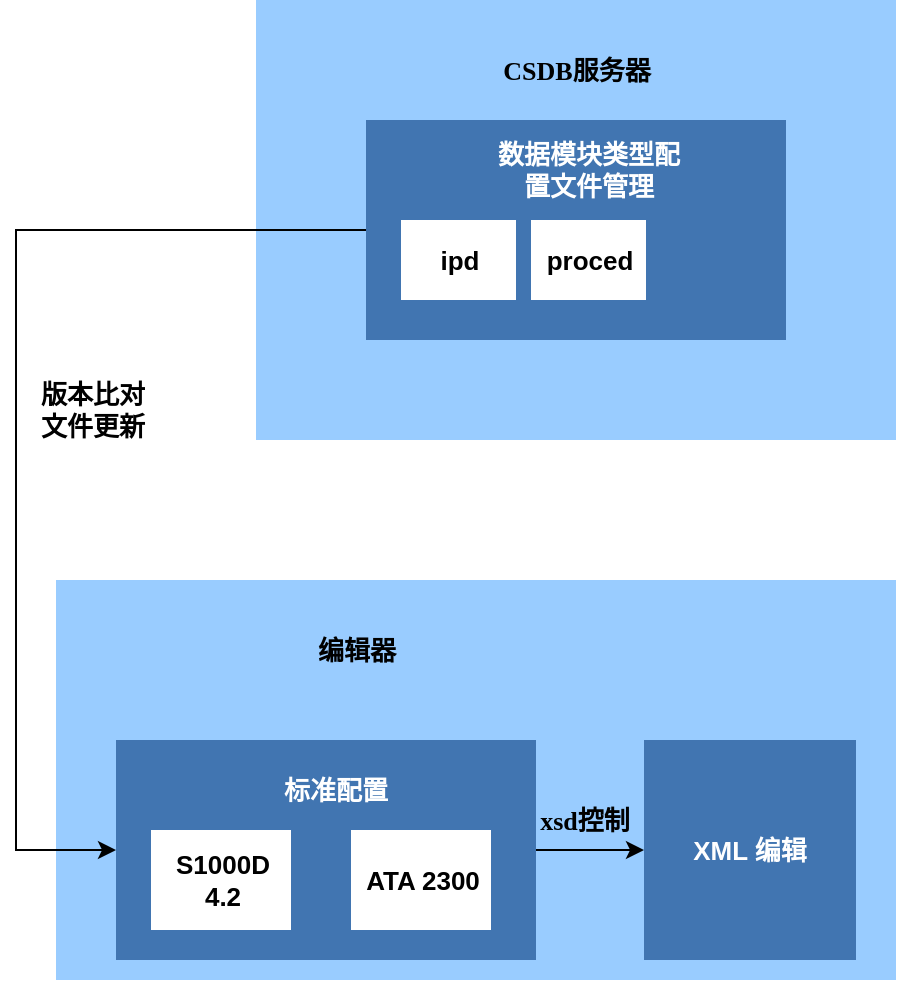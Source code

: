 <mxfile version="26.1.2">
  <diagram name="第 1 页" id="FHXKr0zKF4GF57OW8jTa">
    <mxGraphModel dx="910" dy="490" grid="1" gridSize="10" guides="1" tooltips="1" connect="1" arrows="1" fold="1" page="1" pageScale="1" pageWidth="827" pageHeight="1169" math="0" shadow="0">
      <root>
        <mxCell id="0" />
        <mxCell id="1" parent="0" />
        <mxCell id="poCM_1kXqRK1p8-Zq75z-2" value="" style="rounded=0;whiteSpace=wrap;html=1;fillColor=#99CCFF;strokeColor=none;" vertex="1" parent="1">
          <mxGeometry x="120" y="430" width="420" height="200" as="geometry" />
        </mxCell>
        <mxCell id="poCM_1kXqRK1p8-Zq75z-3" value="编辑器" style="text;html=1;align=center;verticalAlign=middle;resizable=0;points=[];autosize=1;strokeColor=none;fillColor=none;fontStyle=1;fontFamily=Garamond;fontSize=13;" vertex="1" parent="1">
          <mxGeometry x="240" y="450" width="60" height="30" as="geometry" />
        </mxCell>
        <mxCell id="poCM_1kXqRK1p8-Zq75z-4" value="" style="rounded=0;whiteSpace=wrap;html=1;fontStyle=1;fontSize=13;fillColor=#4175B1;strokeColor=none;" vertex="1" parent="1">
          <mxGeometry x="150" y="510" width="210" height="110" as="geometry" />
        </mxCell>
        <mxCell id="poCM_1kXqRK1p8-Zq75z-5" value="" style="rounded=0;whiteSpace=wrap;html=1;fillColor=#99CCFF;strokeColor=none;" vertex="1" parent="1">
          <mxGeometry x="220" y="140" width="320" height="220" as="geometry" />
        </mxCell>
        <mxCell id="poCM_1kXqRK1p8-Zq75z-6" value="CSDB服务器" style="text;html=1;align=center;verticalAlign=middle;resizable=0;points=[];autosize=1;strokeColor=none;fillColor=none;fontStyle=1;fontFamily=Garamond;fontSize=13;" vertex="1" parent="1">
          <mxGeometry x="335" y="160" width="90" height="30" as="geometry" />
        </mxCell>
        <mxCell id="poCM_1kXqRK1p8-Zq75z-7" value="标准配置" style="text;html=1;align=center;verticalAlign=middle;whiteSpace=wrap;rounded=0;fontStyle=1;fontSize=13;strokeColor=none;fontColor=#FFFFFF;" vertex="1" parent="1">
          <mxGeometry x="230" y="520" width="60" height="30" as="geometry" />
        </mxCell>
        <mxCell id="poCM_1kXqRK1p8-Zq75z-8" value="" style="rounded=0;whiteSpace=wrap;html=1;fontStyle=1;fontSize=13;fillColor=#FFFFFF;strokeColor=none;" vertex="1" parent="1">
          <mxGeometry x="167.5" y="555" width="70" height="50" as="geometry" />
        </mxCell>
        <mxCell id="poCM_1kXqRK1p8-Zq75z-9" value="S1000D&lt;div&gt;4.2&lt;/div&gt;" style="text;html=1;align=center;verticalAlign=middle;resizable=0;points=[];autosize=1;strokeColor=none;fillColor=none;fontStyle=1;fontSize=13;" vertex="1" parent="1">
          <mxGeometry x="167.5" y="560" width="70" height="40" as="geometry" />
        </mxCell>
        <mxCell id="poCM_1kXqRK1p8-Zq75z-11" value="" style="rounded=0;whiteSpace=wrap;html=1;fontStyle=1;fontSize=13;fillColor=#FFFFFF;strokeColor=none;" vertex="1" parent="1">
          <mxGeometry x="267.5" y="555" width="70" height="50" as="geometry" />
        </mxCell>
        <mxCell id="poCM_1kXqRK1p8-Zq75z-12" value="ATA 2300" style="text;html=1;align=center;verticalAlign=middle;resizable=0;points=[];autosize=1;strokeColor=none;fillColor=none;fontStyle=1;fontSize=13;" vertex="1" parent="1">
          <mxGeometry x="262.5" y="565" width="80" height="30" as="geometry" />
        </mxCell>
        <mxCell id="poCM_1kXqRK1p8-Zq75z-13" value="" style="rounded=0;whiteSpace=wrap;html=1;fontStyle=1;fontSize=13;fillColor=#4175B1;strokeColor=none;" vertex="1" parent="1">
          <mxGeometry x="275" y="200" width="210" height="110" as="geometry" />
        </mxCell>
        <mxCell id="poCM_1kXqRK1p8-Zq75z-15" value="数据模块类型配置文件管理" style="text;html=1;align=center;verticalAlign=middle;whiteSpace=wrap;rounded=0;fontStyle=1;fontSize=13;strokeColor=none;fontColor=#FFFFFF;" vertex="1" parent="1">
          <mxGeometry x="340" y="210" width="92.5" height="30" as="geometry" />
        </mxCell>
        <mxCell id="poCM_1kXqRK1p8-Zq75z-19" value="ipd" style="rounded=0;whiteSpace=wrap;html=1;fontStyle=1;fontSize=13;fillColor=#FFFFFF;strokeColor=none;" vertex="1" parent="1">
          <mxGeometry x="292.5" y="250" width="57.5" height="40" as="geometry" />
        </mxCell>
        <mxCell id="poCM_1kXqRK1p8-Zq75z-20" value="" style="rounded=0;whiteSpace=wrap;html=1;fontStyle=1;fontSize=13;fillColor=#4175B1;strokeColor=none;" vertex="1" parent="1">
          <mxGeometry x="414" y="510" width="106" height="110" as="geometry" />
        </mxCell>
        <mxCell id="poCM_1kXqRK1p8-Zq75z-21" value="XML 编辑" style="text;html=1;align=center;verticalAlign=middle;whiteSpace=wrap;rounded=0;fontStyle=1;fontSize=13;strokeColor=none;fontColor=#FFFFFF;" vertex="1" parent="1">
          <mxGeometry x="437" y="550" width="60" height="30" as="geometry" />
        </mxCell>
        <mxCell id="poCM_1kXqRK1p8-Zq75z-22" value="" style="endArrow=classic;html=1;rounded=0;exitX=1;exitY=0.5;exitDx=0;exitDy=0;entryX=0;entryY=0.5;entryDx=0;entryDy=0;" edge="1" parent="1" source="poCM_1kXqRK1p8-Zq75z-4" target="poCM_1kXqRK1p8-Zq75z-20">
          <mxGeometry width="50" height="50" relative="1" as="geometry">
            <mxPoint x="420" y="500" as="sourcePoint" />
            <mxPoint x="470" y="450" as="targetPoint" />
          </mxGeometry>
        </mxCell>
        <mxCell id="poCM_1kXqRK1p8-Zq75z-23" value="xsd控制" style="text;html=1;align=center;verticalAlign=middle;resizable=0;points=[];autosize=1;strokeColor=none;fillColor=none;fontStyle=1;fontFamily=Garamond;fontSize=13;" vertex="1" parent="1">
          <mxGeometry x="349" y="535" width="70" height="30" as="geometry" />
        </mxCell>
        <mxCell id="poCM_1kXqRK1p8-Zq75z-24" value="proced" style="rounded=0;whiteSpace=wrap;html=1;fontStyle=1;fontSize=13;fillColor=#FFFFFF;strokeColor=none;" vertex="1" parent="1">
          <mxGeometry x="357.5" y="250" width="57.5" height="40" as="geometry" />
        </mxCell>
        <mxCell id="poCM_1kXqRK1p8-Zq75z-25" value="" style="endArrow=classic;html=1;rounded=0;exitX=0;exitY=0.5;exitDx=0;exitDy=0;entryX=0;entryY=0.5;entryDx=0;entryDy=0;" edge="1" parent="1" source="poCM_1kXqRK1p8-Zq75z-13" target="poCM_1kXqRK1p8-Zq75z-4">
          <mxGeometry width="50" height="50" relative="1" as="geometry">
            <mxPoint x="420" y="410" as="sourcePoint" />
            <mxPoint x="470" y="360" as="targetPoint" />
            <Array as="points">
              <mxPoint x="100" y="255" />
              <mxPoint x="100" y="565" />
            </Array>
          </mxGeometry>
        </mxCell>
        <mxCell id="poCM_1kXqRK1p8-Zq75z-26" value="&lt;div&gt;版本比对&lt;/div&gt;文件更新" style="text;html=1;align=center;verticalAlign=middle;resizable=0;points=[];autosize=1;strokeColor=none;fillColor=none;fontStyle=1;fontFamily=Garamond;fontSize=13;" vertex="1" parent="1">
          <mxGeometry x="97.5" y="325" width="80" height="40" as="geometry" />
        </mxCell>
      </root>
    </mxGraphModel>
  </diagram>
</mxfile>
